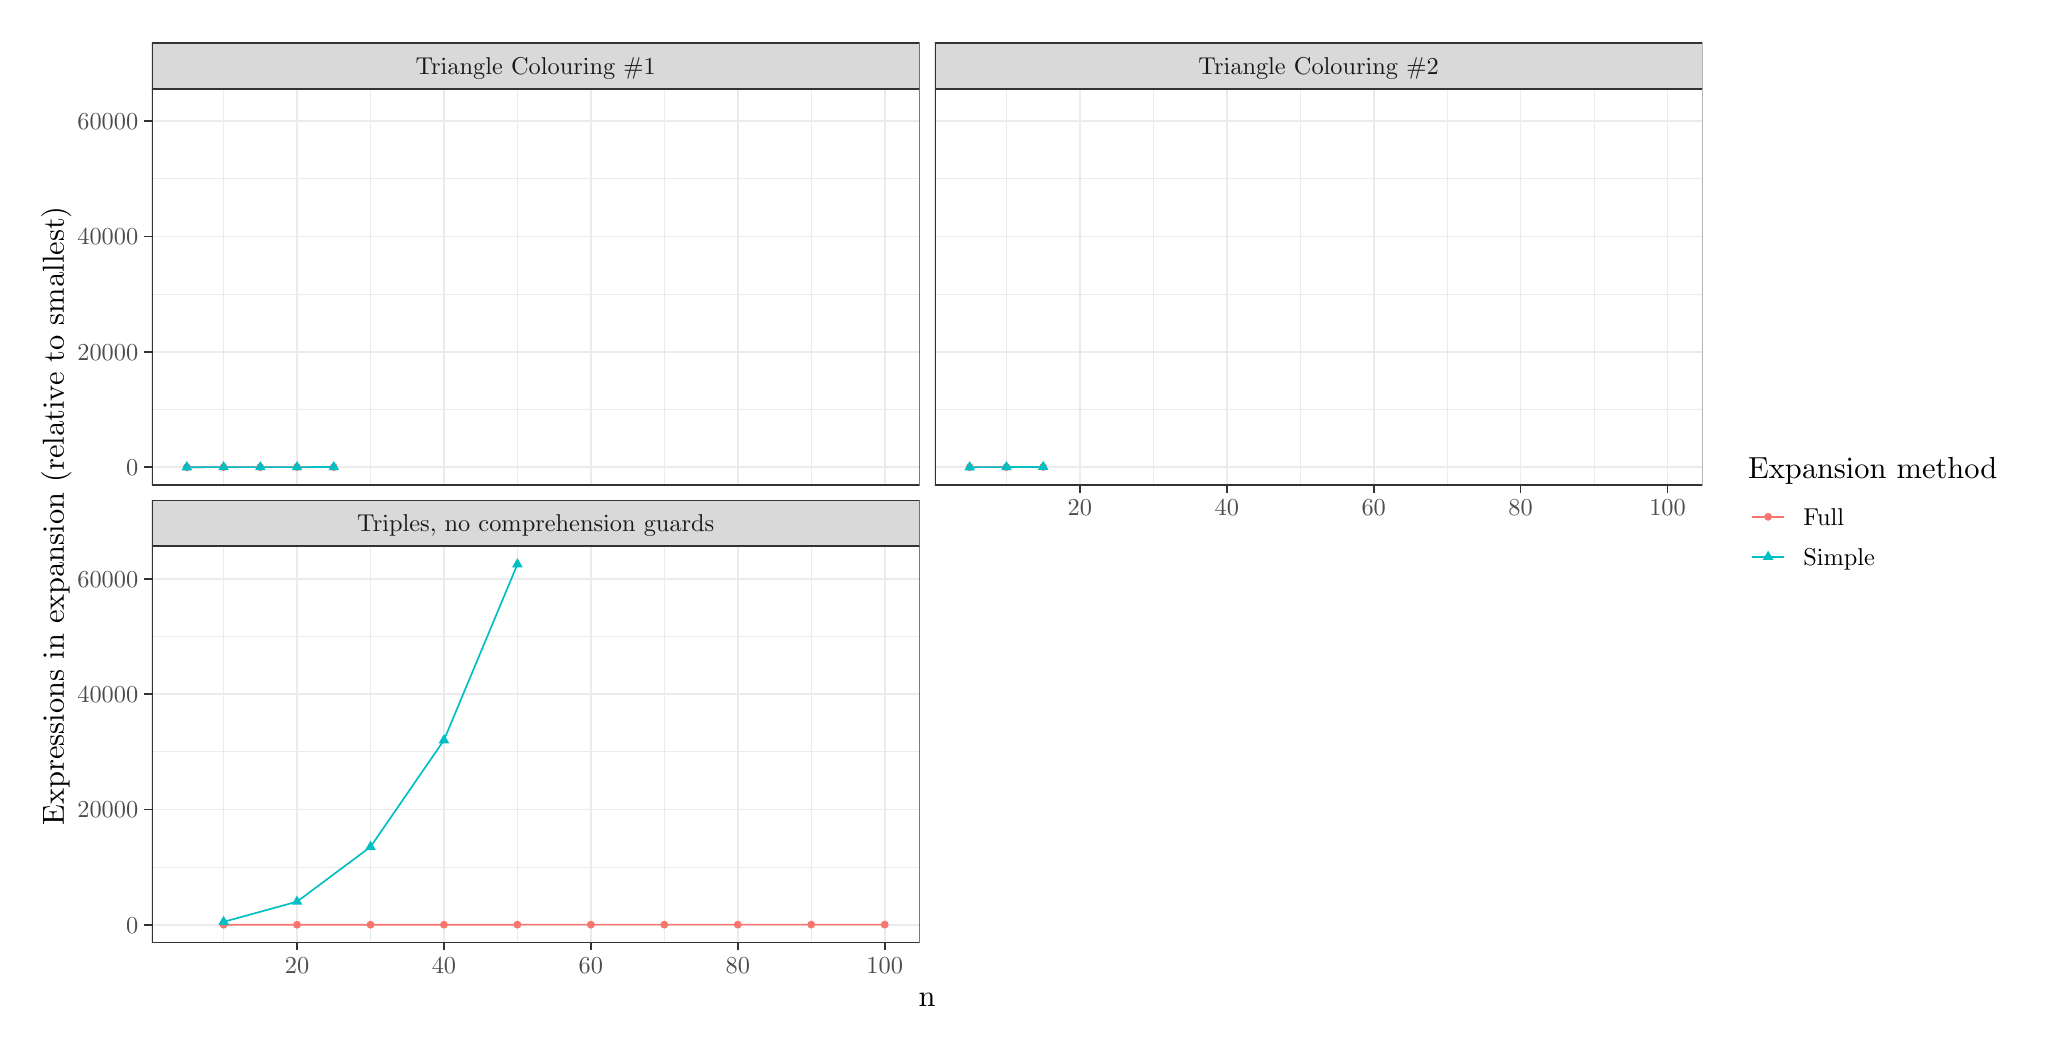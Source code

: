 % Created by tikzDevice version 0.12.6 on 2025-06-16 09:22:42
% !TEX encoding = UTF-8 Unicode
\begin{tikzpicture}[x=1pt,y=1pt]
\definecolor{fillColor}{RGB}{255,255,255}
\path[use as bounding box,fill=fillColor,fill opacity=0.00] (0,0) rectangle (722.70,361.35);
\begin{scope}
\path[clip] (  0.00,  0.00) rectangle (722.70,361.35);
\definecolor{drawColor}{RGB}{255,255,255}
\definecolor{fillColor}{RGB}{255,255,255}

\path[draw=drawColor,line width= 0.6pt,line join=round,line cap=round,fill=fillColor] (  0.00,  0.00) rectangle (722.70,361.35);
\end{scope}
\begin{scope}
\path[clip] ( 44.91,196.02) rectangle (322.29,339.28);
\definecolor{fillColor}{RGB}{255,255,255}

\path[fill=fillColor] ( 44.91,196.02) rectangle (322.29,339.28);
\definecolor{drawColor}{gray}{0.92}

\path[draw=drawColor,line width= 0.3pt,line join=round] ( 44.91,223.37) --
	(322.29,223.37);

\path[draw=drawColor,line width= 0.3pt,line join=round] ( 44.91,265.04) --
	(322.29,265.04);

\path[draw=drawColor,line width= 0.3pt,line join=round] ( 44.91,306.72) --
	(322.29,306.72);

\path[draw=drawColor,line width= 0.3pt,line join=round] ( 70.79,196.02) --
	( 70.79,339.28);

\path[draw=drawColor,line width= 0.3pt,line join=round] (123.88,196.02) --
	(123.88,339.28);

\path[draw=drawColor,line width= 0.3pt,line join=round] (176.96,196.02) --
	(176.96,339.28);

\path[draw=drawColor,line width= 0.3pt,line join=round] (230.05,196.02) --
	(230.05,339.28);

\path[draw=drawColor,line width= 0.3pt,line join=round] (283.14,196.02) --
	(283.14,339.28);

\path[draw=drawColor,line width= 0.6pt,line join=round] ( 44.91,202.53) --
	(322.29,202.53);

\path[draw=drawColor,line width= 0.6pt,line join=round] ( 44.91,244.20) --
	(322.29,244.20);

\path[draw=drawColor,line width= 0.6pt,line join=round] ( 44.91,285.88) --
	(322.29,285.88);

\path[draw=drawColor,line width= 0.6pt,line join=round] ( 44.91,327.56) --
	(322.29,327.56);

\path[draw=drawColor,line width= 0.6pt,line join=round] ( 97.33,196.02) --
	( 97.33,339.28);

\path[draw=drawColor,line width= 0.6pt,line join=round] (150.42,196.02) --
	(150.42,339.28);

\path[draw=drawColor,line width= 0.6pt,line join=round] (203.51,196.02) --
	(203.51,339.28);

\path[draw=drawColor,line width= 0.6pt,line join=round] (256.60,196.02) --
	(256.60,339.28);

\path[draw=drawColor,line width= 0.6pt,line join=round] (309.68,196.02) --
	(309.68,339.28);
\definecolor{drawColor}{RGB}{248,118,109}

\path[draw=drawColor,line width= 0.6pt,line join=round] ( 57.52,202.53) --
	( 70.79,202.54) --
	( 84.06,202.55) --
	( 97.33,202.56) --
	(110.60,202.58);
\definecolor{drawColor}{RGB}{0,191,196}

\path[draw=drawColor,line width= 0.6pt,line join=round] ( 57.52,202.53) --
	( 70.79,202.54) --
	( 84.06,202.55) --
	( 97.33,202.56) --
	(110.60,202.58);
\definecolor{fillColor}{RGB}{248,118,109}

\path[fill=fillColor] ( 57.52,202.53) circle (  1.43);

\path[fill=fillColor] ( 70.79,202.54) circle (  1.43);

\path[fill=fillColor] ( 84.06,202.55) circle (  1.43);

\path[fill=fillColor] ( 97.33,202.56) circle (  1.43);

\path[fill=fillColor] (110.60,202.58) circle (  1.43);
\definecolor{fillColor}{RGB}{0,191,196}

\path[fill=fillColor] ( 57.52,204.75) --
	( 59.44,201.42) --
	( 55.60,201.42) --
	cycle;

\path[fill=fillColor] ( 70.79,204.75) --
	( 72.71,201.43) --
	( 68.87,201.43) --
	cycle;

\path[fill=fillColor] ( 84.06,204.77) --
	( 85.98,201.44) --
	( 82.14,201.44) --
	cycle;

\path[fill=fillColor] ( 97.33,204.78) --
	( 99.25,201.45) --
	( 95.41,201.45) --
	cycle;

\path[fill=fillColor] (110.60,204.80) --
	(112.53,201.47) --
	(108.68,201.47) --
	cycle;
\definecolor{drawColor}{gray}{0.20}

\path[draw=drawColor,line width= 0.6pt,line join=round,line cap=round] ( 44.91,196.02) rectangle (322.29,339.28);
\end{scope}
\begin{scope}
\path[clip] ( 44.91, 30.69) rectangle (322.29,173.95);
\definecolor{fillColor}{RGB}{255,255,255}

\path[fill=fillColor] ( 44.91, 30.69) rectangle (322.29,173.95);
\definecolor{drawColor}{gray}{0.92}

\path[draw=drawColor,line width= 0.3pt,line join=round] ( 44.91, 58.03) --
	(322.29, 58.03);

\path[draw=drawColor,line width= 0.3pt,line join=round] ( 44.91, 99.71) --
	(322.29, 99.71);

\path[draw=drawColor,line width= 0.3pt,line join=round] ( 44.91,141.39) --
	(322.29,141.39);

\path[draw=drawColor,line width= 0.3pt,line join=round] ( 70.79, 30.69) --
	( 70.79,173.95);

\path[draw=drawColor,line width= 0.3pt,line join=round] (123.88, 30.69) --
	(123.88,173.95);

\path[draw=drawColor,line width= 0.3pt,line join=round] (176.96, 30.69) --
	(176.96,173.95);

\path[draw=drawColor,line width= 0.3pt,line join=round] (230.05, 30.69) --
	(230.05,173.95);

\path[draw=drawColor,line width= 0.3pt,line join=round] (283.14, 30.69) --
	(283.14,173.95);

\path[draw=drawColor,line width= 0.6pt,line join=round] ( 44.91, 37.20) --
	(322.29, 37.20);

\path[draw=drawColor,line width= 0.6pt,line join=round] ( 44.91, 78.87) --
	(322.29, 78.87);

\path[draw=drawColor,line width= 0.6pt,line join=round] ( 44.91,120.55) --
	(322.29,120.55);

\path[draw=drawColor,line width= 0.6pt,line join=round] ( 44.91,162.23) --
	(322.29,162.23);

\path[draw=drawColor,line width= 0.6pt,line join=round] ( 97.33, 30.69) --
	( 97.33,173.95);

\path[draw=drawColor,line width= 0.6pt,line join=round] (150.42, 30.69) --
	(150.42,173.95);

\path[draw=drawColor,line width= 0.6pt,line join=round] (203.51, 30.69) --
	(203.51,173.95);

\path[draw=drawColor,line width= 0.6pt,line join=round] (256.60, 30.69) --
	(256.60,173.95);

\path[draw=drawColor,line width= 0.6pt,line join=round] (309.68, 30.69) --
	(309.68,173.95);
\definecolor{drawColor}{RGB}{248,118,109}

\path[draw=drawColor,line width= 0.6pt,line join=round] ( 70.79, 37.20) --
	( 97.33, 37.20) --
	(123.88, 37.21) --
	(150.42, 37.21) --
	(176.96, 37.22) --
	(203.51, 37.22) --
	(230.05, 37.23) --
	(256.60, 37.24) --
	(283.14, 37.24) --
	(309.68, 37.25);
\definecolor{drawColor}{RGB}{0,191,196}

\path[draw=drawColor,line width= 0.6pt,line join=round] ( 70.79, 38.24) --
	( 97.33, 45.53) --
	(123.88, 65.33) --
	(150.42,103.88) --
	(176.96,167.43);
\definecolor{fillColor}{RGB}{248,118,109}

\path[fill=fillColor] ( 70.79, 37.20) circle (  1.43);

\path[fill=fillColor] ( 97.33, 37.20) circle (  1.43);

\path[fill=fillColor] (123.88, 37.21) circle (  1.43);

\path[fill=fillColor] (150.42, 37.21) circle (  1.43);

\path[fill=fillColor] (176.96, 37.22) circle (  1.43);

\path[fill=fillColor] (203.51, 37.22) circle (  1.43);

\path[fill=fillColor] (230.05, 37.23) circle (  1.43);

\path[fill=fillColor] (256.60, 37.24) circle (  1.43);

\path[fill=fillColor] (283.14, 37.24) circle (  1.43);

\path[fill=fillColor] (309.68, 37.25) circle (  1.43);
\definecolor{fillColor}{RGB}{0,191,196}

\path[fill=fillColor] ( 70.79, 40.46) --
	( 72.71, 37.13) --
	( 68.87, 37.13) --
	cycle;

\path[fill=fillColor] ( 97.33, 47.75) --
	( 99.25, 44.42) --
	( 95.41, 44.42) --
	cycle;

\path[fill=fillColor] (123.88, 67.55) --
	(125.80, 64.22) --
	(121.96, 64.22) --
	cycle;

\path[fill=fillColor] (150.42,106.10) --
	(152.34,102.77) --
	(148.50,102.77) --
	cycle;

\path[fill=fillColor] (176.96,169.65) --
	(178.89,166.33) --
	(175.04,166.33) --
	cycle;
\definecolor{drawColor}{gray}{0.20}

\path[draw=drawColor,line width= 0.6pt,line join=round,line cap=round] ( 44.91, 30.69) rectangle (322.29,173.95);
\end{scope}
\begin{scope}
\path[clip] (327.79,196.02) rectangle (605.17,339.28);
\definecolor{fillColor}{RGB}{255,255,255}

\path[fill=fillColor] (327.79,196.02) rectangle (605.17,339.28);
\definecolor{drawColor}{gray}{0.92}

\path[draw=drawColor,line width= 0.3pt,line join=round] (327.79,223.37) --
	(605.17,223.37);

\path[draw=drawColor,line width= 0.3pt,line join=round] (327.79,265.04) --
	(605.17,265.04);

\path[draw=drawColor,line width= 0.3pt,line join=round] (327.79,306.72) --
	(605.17,306.72);

\path[draw=drawColor,line width= 0.3pt,line join=round] (353.67,196.02) --
	(353.67,339.28);

\path[draw=drawColor,line width= 0.3pt,line join=round] (406.76,196.02) --
	(406.76,339.28);

\path[draw=drawColor,line width= 0.3pt,line join=round] (459.85,196.02) --
	(459.85,339.28);

\path[draw=drawColor,line width= 0.3pt,line join=round] (512.93,196.02) --
	(512.93,339.28);

\path[draw=drawColor,line width= 0.3pt,line join=round] (566.02,196.02) --
	(566.02,339.28);

\path[draw=drawColor,line width= 0.6pt,line join=round] (327.79,202.53) --
	(605.17,202.53);

\path[draw=drawColor,line width= 0.6pt,line join=round] (327.79,244.20) --
	(605.17,244.20);

\path[draw=drawColor,line width= 0.6pt,line join=round] (327.79,285.88) --
	(605.17,285.88);

\path[draw=drawColor,line width= 0.6pt,line join=round] (327.79,327.56) --
	(605.17,327.56);

\path[draw=drawColor,line width= 0.6pt,line join=round] (380.22,196.02) --
	(380.22,339.28);

\path[draw=drawColor,line width= 0.6pt,line join=round] (433.30,196.02) --
	(433.30,339.28);

\path[draw=drawColor,line width= 0.6pt,line join=round] (486.39,196.02) --
	(486.39,339.28);

\path[draw=drawColor,line width= 0.6pt,line join=round] (539.48,196.02) --
	(539.48,339.28);

\path[draw=drawColor,line width= 0.6pt,line join=round] (592.57,196.02) --
	(592.57,339.28);
\definecolor{drawColor}{RGB}{248,118,109}

\path[draw=drawColor,line width= 0.6pt,line join=round] (340.40,202.53) --
	(353.67,202.55) --
	(366.94,202.62);
\definecolor{drawColor}{RGB}{0,191,196}

\path[draw=drawColor,line width= 0.6pt,line join=round] (340.40,202.53) --
	(353.67,202.56) --
	(366.94,202.64);
\definecolor{fillColor}{RGB}{248,118,109}

\path[fill=fillColor] (340.40,202.53) circle (  1.43);

\path[fill=fillColor] (353.67,202.55) circle (  1.43);

\path[fill=fillColor] (366.94,202.62) circle (  1.43);
\definecolor{fillColor}{RGB}{0,191,196}

\path[fill=fillColor] (340.40,204.75) --
	(342.32,201.42) --
	(338.48,201.42) --
	cycle;

\path[fill=fillColor] (353.67,204.78) --
	(355.59,201.45) --
	(351.75,201.45) --
	cycle;

\path[fill=fillColor] (366.94,204.86) --
	(368.87,201.54) --
	(365.02,201.54) --
	cycle;
\definecolor{drawColor}{gray}{0.20}

\path[draw=drawColor,line width= 0.6pt,line join=round,line cap=round] (327.79,196.02) rectangle (605.17,339.28);
\end{scope}
\begin{scope}
\path[clip] ( 44.91,173.95) rectangle (322.29,190.52);
\definecolor{drawColor}{gray}{0.20}
\definecolor{fillColor}{gray}{0.85}

\path[draw=drawColor,line width= 0.6pt,line join=round,line cap=round,fill=fillColor] ( 44.91,173.95) rectangle (322.29,190.52);
\definecolor{drawColor}{gray}{0.10}

\node[text=drawColor,anchor=base,inner sep=0pt, outer sep=0pt, scale=  0.88] at (183.60,179.20) {Triples, no comprehension guards};
\end{scope}
\begin{scope}
\path[clip] ( 44.91,339.28) rectangle (322.29,355.85);
\definecolor{drawColor}{gray}{0.20}
\definecolor{fillColor}{gray}{0.85}

\path[draw=drawColor,line width= 0.6pt,line join=round,line cap=round,fill=fillColor] ( 44.91,339.28) rectangle (322.29,355.85);
\definecolor{drawColor}{gray}{0.10}

\node[text=drawColor,anchor=base,inner sep=0pt, outer sep=0pt, scale=  0.88] at (183.60,344.53) {Triangle Colouring {\#}1};
\end{scope}
\begin{scope}
\path[clip] (327.79,339.28) rectangle (605.17,355.85);
\definecolor{drawColor}{gray}{0.20}
\definecolor{fillColor}{gray}{0.85}

\path[draw=drawColor,line width= 0.6pt,line join=round,line cap=round,fill=fillColor] (327.79,339.28) rectangle (605.17,355.85);
\definecolor{drawColor}{gray}{0.10}

\node[text=drawColor,anchor=base,inner sep=0pt, outer sep=0pt, scale=  0.88] at (466.48,344.53) {Triangle Colouring {\#}2};
\end{scope}
\begin{scope}
\path[clip] (  0.00,  0.00) rectangle (722.70,361.35);
\definecolor{drawColor}{gray}{0.20}

\path[draw=drawColor,line width= 0.6pt,line join=round] ( 97.33, 27.94) --
	( 97.33, 30.69);

\path[draw=drawColor,line width= 0.6pt,line join=round] (150.42, 27.94) --
	(150.42, 30.69);

\path[draw=drawColor,line width= 0.6pt,line join=round] (203.51, 27.94) --
	(203.51, 30.69);

\path[draw=drawColor,line width= 0.6pt,line join=round] (256.60, 27.94) --
	(256.60, 30.69);

\path[draw=drawColor,line width= 0.6pt,line join=round] (309.68, 27.94) --
	(309.68, 30.69);
\end{scope}
\begin{scope}
\path[clip] (  0.00,  0.00) rectangle (722.70,361.35);
\definecolor{drawColor}{gray}{0.30}

\node[text=drawColor,anchor=base,inner sep=0pt, outer sep=0pt, scale=  0.88] at ( 97.33, 19.68) {20};

\node[text=drawColor,anchor=base,inner sep=0pt, outer sep=0pt, scale=  0.88] at (150.42, 19.68) {40};

\node[text=drawColor,anchor=base,inner sep=0pt, outer sep=0pt, scale=  0.88] at (203.51, 19.68) {60};

\node[text=drawColor,anchor=base,inner sep=0pt, outer sep=0pt, scale=  0.88] at (256.60, 19.68) {80};

\node[text=drawColor,anchor=base,inner sep=0pt, outer sep=0pt, scale=  0.88] at (309.68, 19.68) {100};
\end{scope}
\begin{scope}
\path[clip] (  0.00,  0.00) rectangle (722.70,361.35);
\definecolor{drawColor}{gray}{0.20}

\path[draw=drawColor,line width= 0.6pt,line join=round] (380.22,193.27) --
	(380.22,196.02);

\path[draw=drawColor,line width= 0.6pt,line join=round] (433.30,193.27) --
	(433.30,196.02);

\path[draw=drawColor,line width= 0.6pt,line join=round] (486.39,193.27) --
	(486.39,196.02);

\path[draw=drawColor,line width= 0.6pt,line join=round] (539.48,193.27) --
	(539.48,196.02);

\path[draw=drawColor,line width= 0.6pt,line join=round] (592.57,193.27) --
	(592.57,196.02);
\end{scope}
\begin{scope}
\path[clip] (  0.00,  0.00) rectangle (722.70,361.35);
\definecolor{drawColor}{gray}{0.30}

\node[text=drawColor,anchor=base,inner sep=0pt, outer sep=0pt, scale=  0.88] at (380.22,185.01) {20};

\node[text=drawColor,anchor=base,inner sep=0pt, outer sep=0pt, scale=  0.88] at (433.30,185.01) {40};

\node[text=drawColor,anchor=base,inner sep=0pt, outer sep=0pt, scale=  0.88] at (486.39,185.01) {60};

\node[text=drawColor,anchor=base,inner sep=0pt, outer sep=0pt, scale=  0.88] at (539.48,185.01) {80};

\node[text=drawColor,anchor=base,inner sep=0pt, outer sep=0pt, scale=  0.88] at (592.57,185.01) {100};
\end{scope}
\begin{scope}
\path[clip] (  0.00,  0.00) rectangle (722.70,361.35);
\definecolor{drawColor}{gray}{0.30}

\node[text=drawColor,anchor=base east,inner sep=0pt, outer sep=0pt, scale=  0.88] at ( 39.96,199.50) {0};

\node[text=drawColor,anchor=base east,inner sep=0pt, outer sep=0pt, scale=  0.88] at ( 39.96,241.17) {20000};

\node[text=drawColor,anchor=base east,inner sep=0pt, outer sep=0pt, scale=  0.88] at ( 39.96,282.85) {40000};

\node[text=drawColor,anchor=base east,inner sep=0pt, outer sep=0pt, scale=  0.88] at ( 39.96,324.53) {60000};
\end{scope}
\begin{scope}
\path[clip] (  0.00,  0.00) rectangle (722.70,361.35);
\definecolor{drawColor}{gray}{0.20}

\path[draw=drawColor,line width= 0.6pt,line join=round] ( 42.16,202.53) --
	( 44.91,202.53);

\path[draw=drawColor,line width= 0.6pt,line join=round] ( 42.16,244.20) --
	( 44.91,244.20);

\path[draw=drawColor,line width= 0.6pt,line join=round] ( 42.16,285.88) --
	( 44.91,285.88);

\path[draw=drawColor,line width= 0.6pt,line join=round] ( 42.16,327.56) --
	( 44.91,327.56);
\end{scope}
\begin{scope}
\path[clip] (  0.00,  0.00) rectangle (722.70,361.35);
\definecolor{drawColor}{gray}{0.30}

\node[text=drawColor,anchor=base east,inner sep=0pt, outer sep=0pt, scale=  0.88] at ( 39.96, 34.17) {0};

\node[text=drawColor,anchor=base east,inner sep=0pt, outer sep=0pt, scale=  0.88] at ( 39.96, 75.84) {20000};

\node[text=drawColor,anchor=base east,inner sep=0pt, outer sep=0pt, scale=  0.88] at ( 39.96,117.52) {40000};

\node[text=drawColor,anchor=base east,inner sep=0pt, outer sep=0pt, scale=  0.88] at ( 39.96,159.19) {60000};
\end{scope}
\begin{scope}
\path[clip] (  0.00,  0.00) rectangle (722.70,361.35);
\definecolor{drawColor}{gray}{0.20}

\path[draw=drawColor,line width= 0.6pt,line join=round] ( 42.16, 37.20) --
	( 44.91, 37.20);

\path[draw=drawColor,line width= 0.6pt,line join=round] ( 42.16, 78.87) --
	( 44.91, 78.87);

\path[draw=drawColor,line width= 0.6pt,line join=round] ( 42.16,120.55) --
	( 44.91,120.55);

\path[draw=drawColor,line width= 0.6pt,line join=round] ( 42.16,162.23) --
	( 44.91,162.23);
\end{scope}
\begin{scope}
\path[clip] (  0.00,  0.00) rectangle (722.70,361.35);
\definecolor{drawColor}{RGB}{0,0,0}

\node[text=drawColor,anchor=base,inner sep=0pt, outer sep=0pt, scale=  1.10] at (325.04,  7.64) {n};
\end{scope}
\begin{scope}
\path[clip] (  0.00,  0.00) rectangle (722.70,361.35);
\definecolor{drawColor}{RGB}{0,0,0}

\node[text=drawColor,rotate= 90.00,anchor=base,inner sep=0pt, outer sep=0pt, scale=  1.10] at ( 13.08,184.98) {Expressions in expansion (relative to smallest)};
\end{scope}
\begin{scope}
\path[clip] (  0.00,  0.00) rectangle (722.70,361.35);
\definecolor{fillColor}{RGB}{255,255,255}

\path[fill=fillColor] (616.17,157.42) rectangle (717.20,212.54);
\end{scope}
\begin{scope}
\path[clip] (  0.00,  0.00) rectangle (722.70,361.35);
\definecolor{drawColor}{RGB}{0,0,0}

\node[text=drawColor,anchor=base west,inner sep=0pt, outer sep=0pt, scale=  1.10] at (621.67,198.40) {Expansion method};
\end{scope}
\begin{scope}
\path[clip] (  0.00,  0.00) rectangle (722.70,361.35);
\definecolor{fillColor}{RGB}{255,255,255}

\path[fill=fillColor] (621.67,177.37) rectangle (636.13,191.83);
\end{scope}
\begin{scope}
\path[clip] (  0.00,  0.00) rectangle (722.70,361.35);
\definecolor{drawColor}{RGB}{248,118,109}

\path[draw=drawColor,line width= 0.6pt,line join=round] (623.12,184.60) -- (634.68,184.60);
\end{scope}
\begin{scope}
\path[clip] (  0.00,  0.00) rectangle (722.70,361.35);
\definecolor{fillColor}{RGB}{248,118,109}

\path[fill=fillColor] (628.90,184.60) circle (  1.43);
\end{scope}
\begin{scope}
\path[clip] (  0.00,  0.00) rectangle (722.70,361.35);
\definecolor{fillColor}{RGB}{255,255,255}

\path[fill=fillColor] (621.67,162.92) rectangle (636.13,177.38);
\end{scope}
\begin{scope}
\path[clip] (  0.00,  0.00) rectangle (722.70,361.35);
\definecolor{drawColor}{RGB}{0,191,196}

\path[draw=drawColor,line width= 0.6pt,line join=round] (623.12,170.15) -- (634.68,170.15);
\end{scope}
\begin{scope}
\path[clip] (  0.00,  0.00) rectangle (722.70,361.35);
\definecolor{fillColor}{RGB}{0,191,196}

\path[fill=fillColor] (628.90,172.37) --
	(630.82,169.04) --
	(626.98,169.04) --
	cycle;
\end{scope}
\begin{scope}
\path[clip] (  0.00,  0.00) rectangle (722.70,361.35);
\definecolor{drawColor}{RGB}{0,0,0}

\node[text=drawColor,anchor=base west,inner sep=0pt, outer sep=0pt, scale=  0.88] at (641.63,181.57) {Full};
\end{scope}
\begin{scope}
\path[clip] (  0.00,  0.00) rectangle (722.70,361.35);
\definecolor{drawColor}{RGB}{0,0,0}

\node[text=drawColor,anchor=base west,inner sep=0pt, outer sep=0pt, scale=  0.88] at (641.63,167.12) {Simple};
\end{scope}
\end{tikzpicture}
